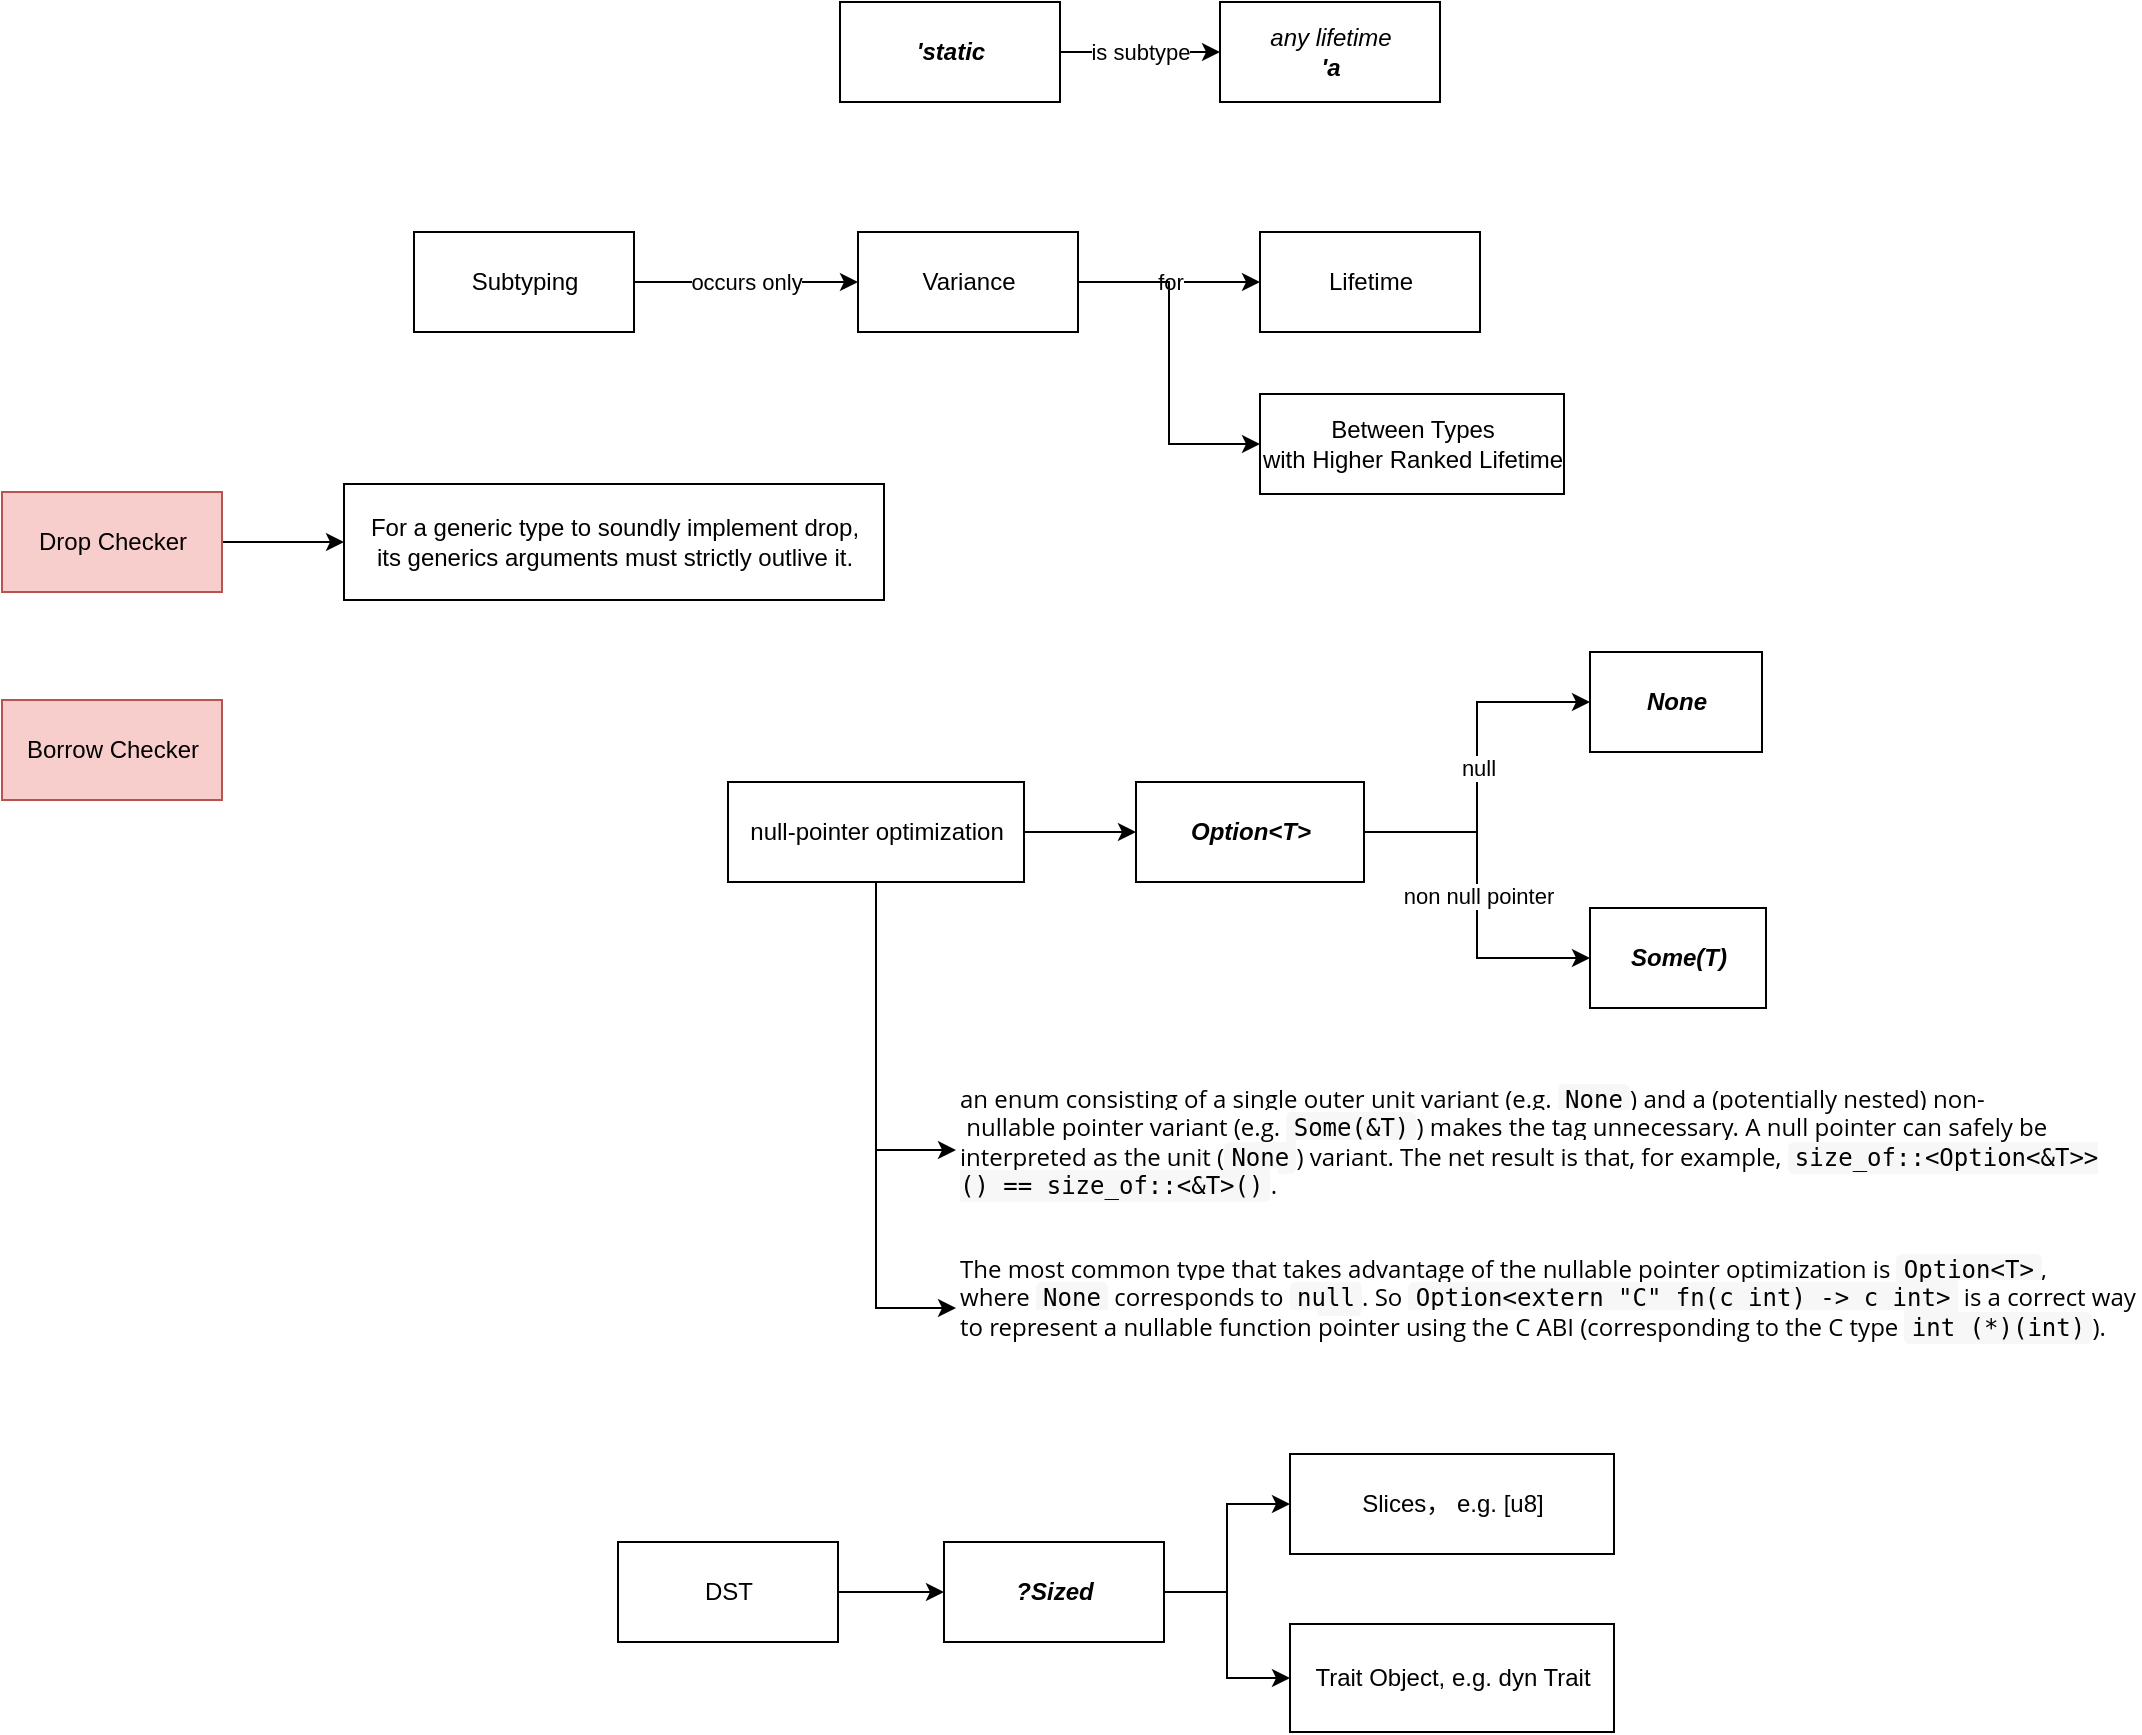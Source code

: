 <mxfile version="20.2.3" type="github" pages="2">
  <diagram id="R3eRClDqZ2LJtudLOTUs" name="General">
    <mxGraphModel dx="1950" dy="777" grid="0" gridSize="10" guides="1" tooltips="1" connect="1" arrows="1" fold="1" page="0" pageScale="1" pageWidth="827" pageHeight="1169" math="0" shadow="0">
      <root>
        <mxCell id="0" />
        <mxCell id="1" parent="0" />
        <mxCell id="SZvfS6yfRg45t_dEEsNP-2" value="" style="edgeStyle=orthogonalEdgeStyle;rounded=0;orthogonalLoop=1;jettySize=auto;html=1;" parent="1" source="MJgvrgMyZ8aBI9BDAx1X-4" target="SZvfS6yfRg45t_dEEsNP-1" edge="1">
          <mxGeometry relative="1" as="geometry" />
        </mxCell>
        <mxCell id="MJgvrgMyZ8aBI9BDAx1X-4" value="Drop Checker" style="html=1;fillColor=#f8cecc;strokeColor=#b85450;" parent="1" vertex="1">
          <mxGeometry x="-6" y="265" width="110" height="50" as="geometry" />
        </mxCell>
        <mxCell id="MJgvrgMyZ8aBI9BDAx1X-5" value="Borrow Checker" style="html=1;fillColor=#f8cecc;strokeColor=#b85450;" parent="1" vertex="1">
          <mxGeometry x="-6" y="369" width="110" height="50" as="geometry" />
        </mxCell>
        <mxCell id="MJgvrgMyZ8aBI9BDAx1X-10" value="for" style="edgeStyle=orthogonalEdgeStyle;rounded=0;orthogonalLoop=1;jettySize=auto;html=1;" parent="1" source="MJgvrgMyZ8aBI9BDAx1X-6" target="MJgvrgMyZ8aBI9BDAx1X-9" edge="1">
          <mxGeometry relative="1" as="geometry" />
        </mxCell>
        <mxCell id="MJgvrgMyZ8aBI9BDAx1X-12" value="" style="edgeStyle=orthogonalEdgeStyle;rounded=0;orthogonalLoop=1;jettySize=auto;html=1;entryX=0;entryY=0.5;entryDx=0;entryDy=0;" parent="1" source="MJgvrgMyZ8aBI9BDAx1X-6" target="MJgvrgMyZ8aBI9BDAx1X-11" edge="1">
          <mxGeometry relative="1" as="geometry" />
        </mxCell>
        <mxCell id="MJgvrgMyZ8aBI9BDAx1X-6" value="Variance" style="html=1;" parent="1" vertex="1">
          <mxGeometry x="422" y="135" width="110" height="50" as="geometry" />
        </mxCell>
        <mxCell id="MJgvrgMyZ8aBI9BDAx1X-8" value="occurs only" style="edgeStyle=orthogonalEdgeStyle;rounded=0;orthogonalLoop=1;jettySize=auto;html=1;entryX=0;entryY=0.5;entryDx=0;entryDy=0;" parent="1" source="MJgvrgMyZ8aBI9BDAx1X-7" target="MJgvrgMyZ8aBI9BDAx1X-6" edge="1">
          <mxGeometry relative="1" as="geometry" />
        </mxCell>
        <mxCell id="MJgvrgMyZ8aBI9BDAx1X-7" value="Subtyping" style="html=1;" parent="1" vertex="1">
          <mxGeometry x="200" y="135" width="110" height="50" as="geometry" />
        </mxCell>
        <mxCell id="MJgvrgMyZ8aBI9BDAx1X-9" value="Lifetime" style="html=1;" parent="1" vertex="1">
          <mxGeometry x="623" y="135" width="110" height="50" as="geometry" />
        </mxCell>
        <mxCell id="MJgvrgMyZ8aBI9BDAx1X-11" value="Between Types &lt;br&gt;with Higher Ranked Lifetime" style="html=1;" parent="1" vertex="1">
          <mxGeometry x="623" y="216" width="152" height="50" as="geometry" />
        </mxCell>
        <mxCell id="MJgvrgMyZ8aBI9BDAx1X-15" value="is subtype" style="edgeStyle=orthogonalEdgeStyle;rounded=0;orthogonalLoop=1;jettySize=auto;html=1;" parent="1" source="MJgvrgMyZ8aBI9BDAx1X-13" target="MJgvrgMyZ8aBI9BDAx1X-14" edge="1">
          <mxGeometry relative="1" as="geometry" />
        </mxCell>
        <mxCell id="MJgvrgMyZ8aBI9BDAx1X-13" value="&lt;i&gt;&lt;b&gt;&#39;static&lt;/b&gt;&lt;/i&gt;" style="html=1;" parent="1" vertex="1">
          <mxGeometry x="413" y="20" width="110" height="50" as="geometry" />
        </mxCell>
        <mxCell id="MJgvrgMyZ8aBI9BDAx1X-14" value="&lt;i&gt;any lifetime &lt;br&gt;&lt;b&gt;&#39;a&lt;/b&gt;&lt;/i&gt;" style="html=1;" parent="1" vertex="1">
          <mxGeometry x="603" y="20" width="110" height="50" as="geometry" />
        </mxCell>
        <mxCell id="MJgvrgMyZ8aBI9BDAx1X-18" value="" style="edgeStyle=orthogonalEdgeStyle;rounded=0;orthogonalLoop=1;jettySize=auto;html=1;" parent="1" source="MJgvrgMyZ8aBI9BDAx1X-16" target="MJgvrgMyZ8aBI9BDAx1X-17" edge="1">
          <mxGeometry relative="1" as="geometry" />
        </mxCell>
        <mxCell id="MJgvrgMyZ8aBI9BDAx1X-27" style="edgeStyle=orthogonalEdgeStyle;rounded=0;orthogonalLoop=1;jettySize=auto;html=1;entryX=0;entryY=0.5;entryDx=0;entryDy=0;fontSize=12;" parent="1" source="MJgvrgMyZ8aBI9BDAx1X-16" target="MJgvrgMyZ8aBI9BDAx1X-23" edge="1">
          <mxGeometry relative="1" as="geometry" />
        </mxCell>
        <mxCell id="MJgvrgMyZ8aBI9BDAx1X-28" style="edgeStyle=orthogonalEdgeStyle;rounded=0;orthogonalLoop=1;jettySize=auto;html=1;entryX=0;entryY=0.5;entryDx=0;entryDy=0;fontSize=12;" parent="1" source="MJgvrgMyZ8aBI9BDAx1X-16" target="MJgvrgMyZ8aBI9BDAx1X-24" edge="1">
          <mxGeometry relative="1" as="geometry" />
        </mxCell>
        <mxCell id="MJgvrgMyZ8aBI9BDAx1X-16" value="null-pointer optimization" style="html=1;" parent="1" vertex="1">
          <mxGeometry x="357" y="410" width="148" height="50" as="geometry" />
        </mxCell>
        <mxCell id="MJgvrgMyZ8aBI9BDAx1X-20" value="null" style="edgeStyle=orthogonalEdgeStyle;rounded=0;orthogonalLoop=1;jettySize=auto;html=1;entryX=0;entryY=0.5;entryDx=0;entryDy=0;" parent="1" source="MJgvrgMyZ8aBI9BDAx1X-17" target="MJgvrgMyZ8aBI9BDAx1X-19" edge="1">
          <mxGeometry relative="1" as="geometry" />
        </mxCell>
        <mxCell id="MJgvrgMyZ8aBI9BDAx1X-22" value="non null pointer" style="edgeStyle=orthogonalEdgeStyle;rounded=0;orthogonalLoop=1;jettySize=auto;html=1;entryX=0;entryY=0.5;entryDx=0;entryDy=0;" parent="1" source="MJgvrgMyZ8aBI9BDAx1X-17" target="MJgvrgMyZ8aBI9BDAx1X-21" edge="1">
          <mxGeometry relative="1" as="geometry" />
        </mxCell>
        <mxCell id="MJgvrgMyZ8aBI9BDAx1X-17" value="&lt;i&gt;&lt;b&gt;Option&amp;lt;T&amp;gt;&lt;/b&gt;&lt;/i&gt;" style="html=1;" parent="1" vertex="1">
          <mxGeometry x="561" y="410" width="114" height="50" as="geometry" />
        </mxCell>
        <mxCell id="MJgvrgMyZ8aBI9BDAx1X-19" value="&lt;i&gt;&lt;b&gt;None&lt;/b&gt;&lt;/i&gt;" style="html=1;" parent="1" vertex="1">
          <mxGeometry x="788" y="345" width="86" height="50" as="geometry" />
        </mxCell>
        <mxCell id="MJgvrgMyZ8aBI9BDAx1X-21" value="&lt;i&gt;&lt;b&gt;Some(T)&lt;/b&gt;&lt;/i&gt;" style="html=1;" parent="1" vertex="1">
          <mxGeometry x="788" y="473" width="88" height="50" as="geometry" />
        </mxCell>
        <mxCell id="MJgvrgMyZ8aBI9BDAx1X-23" value="&lt;font style=&quot;font-size: 12px;&quot;&gt;&lt;span style=&quot;color: rgb(0, 0, 0); font-family: &amp;quot;Open Sans&amp;quot;, sans-serif; font-style: normal; font-variant-ligatures: normal; font-variant-caps: normal; font-weight: 400; letter-spacing: normal; orphans: 2; text-align: start; text-indent: 0px; text-transform: none; widows: 2; word-spacing: 0px; -webkit-text-stroke-width: 0px; background-color: rgb(255, 255, 255); text-decoration-thickness: initial; text-decoration-style: initial; text-decoration-color: initial; float: none; display: inline !important;&quot;&gt;an enum consisting of a single outer unit variant (e.g.&amp;nbsp;&lt;/span&gt;&lt;code style=&quot;display: inline; overflow-x: initial; background: rgb(246, 247, 246); color: var(--inline-code-color); padding: 0.1em 0.3em; border-radius: 3px; font-style: normal; font-variant-ligatures: normal; font-variant-caps: normal; font-weight: 400; letter-spacing: normal; orphans: 2; text-align: start; text-indent: 0px; text-transform: none; widows: 2; word-spacing: 0px; -webkit-text-stroke-width: 0px; text-decoration-thickness: initial; text-decoration-style: initial; text-decoration-color: initial; font-family: &amp;quot;Source Code Pro&amp;quot;, Consolas, &amp;quot;Ubuntu Mono&amp;quot;, Menlo, &amp;quot;DejaVu Sans Mono&amp;quot;, monospace, monospace !important;&quot; class=&quot;hljs&quot;&gt;None&lt;/code&gt;&lt;span style=&quot;color: rgb(0, 0, 0); font-family: &amp;quot;Open Sans&amp;quot;, sans-serif; font-style: normal; font-variant-ligatures: normal; font-variant-caps: normal; font-weight: 400; letter-spacing: normal; orphans: 2; text-align: start; text-indent: 0px; text-transform: none; widows: 2; word-spacing: 0px; -webkit-text-stroke-width: 0px; background-color: rgb(255, 255, 255); text-decoration-thickness: initial; text-decoration-style: initial; text-decoration-color: initial; float: none; display: inline !important;&quot;&gt;) and a (potentially nested) non-&lt;span&gt;&amp;nbsp;&lt;/span&gt;&lt;/span&gt;&lt;mark style=&quot;border-radius: 2px; padding: 0px 3px 1px; margin: 0px -3px -1px; background-color: var(--search-mark-bg); transition: background-color 300ms linear 0s; cursor: pointer; font-family: &amp;quot;Open Sans&amp;quot;, sans-serif; font-style: normal; font-variant-ligatures: normal; font-variant-caps: normal; font-weight: 400; letter-spacing: normal; orphans: 2; text-align: start; text-indent: 0px; text-transform: none; widows: 2; word-spacing: 0px; -webkit-text-stroke-width: 0px; text-decoration-thickness: initial; text-decoration-style: initial; text-decoration-color: initial;&quot; data-markjs=&quot;true&quot;&gt;null&lt;/mark&gt;&lt;span style=&quot;color: rgb(0, 0, 0); font-family: &amp;quot;Open Sans&amp;quot;, sans-serif; font-style: normal; font-variant-ligatures: normal; font-variant-caps: normal; font-weight: 400; letter-spacing: normal; orphans: 2; text-align: start; text-indent: 0px; text-transform: none; widows: 2; word-spacing: 0px; -webkit-text-stroke-width: 0px; background-color: rgb(255, 255, 255); text-decoration-thickness: initial; text-decoration-style: initial; text-decoration-color: initial; float: none; display: inline !important;&quot;&gt;able&lt;span&gt;&amp;nbsp;&lt;/span&gt;&lt;/span&gt;&lt;mark style=&quot;border-radius: 2px; padding: 0px 3px 1px; margin: 0px -3px -1px; background-color: var(--search-mark-bg); transition: background-color 300ms linear 0s; cursor: pointer; font-family: &amp;quot;Open Sans&amp;quot;, sans-serif; font-style: normal; font-variant-ligatures: normal; font-variant-caps: normal; font-weight: 400; letter-spacing: normal; orphans: 2; text-align: start; text-indent: 0px; text-transform: none; widows: 2; word-spacing: 0px; -webkit-text-stroke-width: 0px; text-decoration-thickness: initial; text-decoration-style: initial; text-decoration-color: initial;&quot; data-markjs=&quot;true&quot;&gt;pointer&lt;/mark&gt;&lt;span style=&quot;color: rgb(0, 0, 0); font-family: &amp;quot;Open Sans&amp;quot;, sans-serif; font-style: normal; font-variant-ligatures: normal; font-variant-caps: normal; font-weight: 400; letter-spacing: normal; orphans: 2; text-align: start; text-indent: 0px; text-transform: none; widows: 2; word-spacing: 0px; -webkit-text-stroke-width: 0px; background-color: rgb(255, 255, 255); text-decoration-thickness: initial; text-decoration-style: initial; text-decoration-color: initial; float: none; display: inline !important;&quot;&gt;&lt;span&gt;&amp;nbsp;&lt;/span&gt;variant (e.g.&lt;span&gt;&amp;nbsp;&lt;/span&gt;&lt;/span&gt;&lt;code style=&quot;display: inline; overflow-x: initial; background: rgb(246, 247, 246); color: var(--inline-code-color); padding: 0.1em 0.3em; border-radius: 3px; font-style: normal; font-variant-ligatures: normal; font-variant-caps: normal; font-weight: 400; letter-spacing: normal; orphans: 2; text-align: start; text-indent: 0px; text-transform: none; widows: 2; word-spacing: 0px; -webkit-text-stroke-width: 0px; text-decoration-thickness: initial; text-decoration-style: initial; text-decoration-color: initial; font-family: &amp;quot;Source Code Pro&amp;quot;, Consolas, &amp;quot;Ubuntu Mono&amp;quot;, Menlo, &amp;quot;DejaVu Sans Mono&amp;quot;, monospace, monospace !important;&quot; class=&quot;hljs&quot;&gt;Some(&amp;amp;T)&lt;/code&gt;&lt;span style=&quot;color: rgb(0, 0, 0); font-family: &amp;quot;Open Sans&amp;quot;, sans-serif; font-style: normal; font-variant-ligatures: normal; font-variant-caps: normal; font-weight: 400; letter-spacing: normal; orphans: 2; text-align: start; text-indent: 0px; text-transform: none; widows: 2; word-spacing: 0px; -webkit-text-stroke-width: 0px; background-color: rgb(255, 255, 255); text-decoration-thickness: initial; text-decoration-style: initial; text-decoration-color: initial; float: none; display: inline !important;&quot;&gt;) makes the tag unnecessary. A&lt;span&gt;&amp;nbsp;&lt;/span&gt;&lt;/span&gt;&lt;mark style=&quot;border-radius: 2px; padding: 0px 3px 1px; margin: 0px -3px -1px; background-color: var(--search-mark-bg); transition: background-color 300ms linear 0s; cursor: pointer; font-family: &amp;quot;Open Sans&amp;quot;, sans-serif; font-style: normal; font-variant-ligatures: normal; font-variant-caps: normal; font-weight: 400; letter-spacing: normal; orphans: 2; text-align: start; text-indent: 0px; text-transform: none; widows: 2; word-spacing: 0px; -webkit-text-stroke-width: 0px; text-decoration-thickness: initial; text-decoration-style: initial; text-decoration-color: initial;&quot; data-markjs=&quot;true&quot;&gt;null&lt;/mark&gt;&lt;span style=&quot;color: rgb(0, 0, 0); font-family: &amp;quot;Open Sans&amp;quot;, sans-serif; font-style: normal; font-variant-ligatures: normal; font-variant-caps: normal; font-weight: 400; letter-spacing: normal; orphans: 2; text-align: start; text-indent: 0px; text-transform: none; widows: 2; word-spacing: 0px; -webkit-text-stroke-width: 0px; background-color: rgb(255, 255, 255); text-decoration-thickness: initial; text-decoration-style: initial; text-decoration-color: initial; float: none; display: inline !important;&quot;&gt;&lt;span&gt;&amp;nbsp;&lt;/span&gt;&lt;/span&gt;&lt;mark style=&quot;border-radius: 2px; padding: 0px 3px 1px; margin: 0px -3px -1px; background-color: var(--search-mark-bg); transition: background-color 300ms linear 0s; cursor: pointer; font-family: &amp;quot;Open Sans&amp;quot;, sans-serif; font-style: normal; font-variant-ligatures: normal; font-variant-caps: normal; font-weight: 400; letter-spacing: normal; orphans: 2; text-align: start; text-indent: 0px; text-transform: none; widows: 2; word-spacing: 0px; -webkit-text-stroke-width: 0px; text-decoration-thickness: initial; text-decoration-style: initial; text-decoration-color: initial;&quot; data-markjs=&quot;true&quot;&gt;pointer&lt;/mark&gt;&lt;span style=&quot;color: rgb(0, 0, 0); font-family: &amp;quot;Open Sans&amp;quot;, sans-serif; font-style: normal; font-variant-ligatures: normal; font-variant-caps: normal; font-weight: 400; letter-spacing: normal; orphans: 2; text-align: start; text-indent: 0px; text-transform: none; widows: 2; word-spacing: 0px; -webkit-text-stroke-width: 0px; background-color: rgb(255, 255, 255); text-decoration-thickness: initial; text-decoration-style: initial; text-decoration-color: initial; float: none; display: inline !important;&quot;&gt;&lt;span&gt;&amp;nbsp;&lt;/span&gt;can safely be interpreted as the unit (&lt;/span&gt;&lt;code style=&quot;display: inline; overflow-x: initial; background: rgb(246, 247, 246); color: var(--inline-code-color); padding: 0.1em 0.3em; border-radius: 3px; font-style: normal; font-variant-ligatures: normal; font-variant-caps: normal; font-weight: 400; letter-spacing: normal; orphans: 2; text-align: start; text-indent: 0px; text-transform: none; widows: 2; word-spacing: 0px; -webkit-text-stroke-width: 0px; text-decoration-thickness: initial; text-decoration-style: initial; text-decoration-color: initial; font-family: &amp;quot;Source Code Pro&amp;quot;, Consolas, &amp;quot;Ubuntu Mono&amp;quot;, Menlo, &amp;quot;DejaVu Sans Mono&amp;quot;, monospace, monospace !important;&quot; class=&quot;hljs&quot;&gt;None&lt;/code&gt;&lt;span style=&quot;color: rgb(0, 0, 0); font-family: &amp;quot;Open Sans&amp;quot;, sans-serif; font-style: normal; font-variant-ligatures: normal; font-variant-caps: normal; font-weight: 400; letter-spacing: normal; orphans: 2; text-align: start; text-indent: 0px; text-transform: none; widows: 2; word-spacing: 0px; -webkit-text-stroke-width: 0px; background-color: rgb(255, 255, 255); text-decoration-thickness: initial; text-decoration-style: initial; text-decoration-color: initial; float: none; display: inline !important;&quot;&gt;) variant. The net result is that, for example,&lt;span&gt;&amp;nbsp;&lt;/span&gt;&lt;/span&gt;&lt;code style=&quot;display: inline; overflow-x: initial; background: rgb(246, 247, 246); color: var(--inline-code-color); padding: 0.1em 0.3em; border-radius: 3px; font-style: normal; font-variant-ligatures: normal; font-variant-caps: normal; font-weight: 400; letter-spacing: normal; orphans: 2; text-align: start; text-indent: 0px; text-transform: none; widows: 2; word-spacing: 0px; -webkit-text-stroke-width: 0px; text-decoration-thickness: initial; text-decoration-style: initial; text-decoration-color: initial; font-family: &amp;quot;Source Code Pro&amp;quot;, Consolas, &amp;quot;Ubuntu Mono&amp;quot;, Menlo, &amp;quot;DejaVu Sans Mono&amp;quot;, monospace, monospace !important;&quot; class=&quot;hljs&quot;&gt;size_of::&amp;lt;Option&amp;lt;&amp;amp;T&amp;gt;&amp;gt;() == size_of::&amp;lt;&amp;amp;T&amp;gt;()&lt;/code&gt;&lt;span style=&quot;color: rgb(0, 0, 0); font-family: &amp;quot;Open Sans&amp;quot;, sans-serif; font-style: normal; font-variant-ligatures: normal; font-variant-caps: normal; font-weight: 400; letter-spacing: normal; orphans: 2; text-align: start; text-indent: 0px; text-transform: none; widows: 2; word-spacing: 0px; -webkit-text-stroke-width: 0px; background-color: rgb(255, 255, 255); text-decoration-thickness: initial; text-decoration-style: initial; text-decoration-color: initial; float: none; display: inline !important;&quot;&gt;.&lt;/span&gt;&lt;/font&gt;" style="text;whiteSpace=wrap;html=1;" parent="1" vertex="1">
          <mxGeometry x="471" y="555" width="577" height="78" as="geometry" />
        </mxCell>
        <mxCell id="MJgvrgMyZ8aBI9BDAx1X-24" value="&lt;font style=&quot;font-size: 12px;&quot;&gt;&lt;span style=&quot;color: rgb(0, 0, 0); font-family: &amp;quot;Open Sans&amp;quot;, sans-serif; font-style: normal; font-variant-ligatures: normal; font-variant-caps: normal; font-weight: 400; letter-spacing: normal; orphans: 2; text-align: start; text-indent: 0px; text-transform: none; widows: 2; word-spacing: 0px; -webkit-text-stroke-width: 0px; background-color: rgb(255, 255, 255); text-decoration-thickness: initial; text-decoration-style: initial; text-decoration-color: initial; float: none; display: inline !important;&quot;&gt;The most common type that takes advantage of the&amp;nbsp;&lt;/span&gt;&lt;mark style=&quot;border-radius: 2px; padding: 0px 3px 1px; margin: 0px -3px -1px; background-color: var(--search-mark-bg); transition: background-color 300ms linear 0s; cursor: pointer; font-family: &amp;quot;Open Sans&amp;quot;, sans-serif; font-style: normal; font-variant-ligatures: normal; font-variant-caps: normal; font-weight: 400; letter-spacing: normal; orphans: 2; text-align: start; text-indent: 0px; text-transform: none; widows: 2; word-spacing: 0px; -webkit-text-stroke-width: 0px; text-decoration-thickness: initial; text-decoration-style: initial; text-decoration-color: initial;&quot; data-markjs=&quot;true&quot;&gt;null&lt;/mark&gt;&lt;span style=&quot;color: rgb(0, 0, 0); font-family: &amp;quot;Open Sans&amp;quot;, sans-serif; font-style: normal; font-variant-ligatures: normal; font-variant-caps: normal; font-weight: 400; letter-spacing: normal; orphans: 2; text-align: start; text-indent: 0px; text-transform: none; widows: 2; word-spacing: 0px; -webkit-text-stroke-width: 0px; background-color: rgb(255, 255, 255); text-decoration-thickness: initial; text-decoration-style: initial; text-decoration-color: initial; float: none; display: inline !important;&quot;&gt;able&lt;span&gt;&amp;nbsp;&lt;/span&gt;&lt;/span&gt;&lt;mark style=&quot;border-radius: 2px; padding: 0px 3px 1px; margin: 0px -3px -1px; background-color: var(--search-mark-bg); transition: background-color 300ms linear 0s; cursor: pointer; font-family: &amp;quot;Open Sans&amp;quot;, sans-serif; font-style: normal; font-variant-ligatures: normal; font-variant-caps: normal; font-weight: 400; letter-spacing: normal; orphans: 2; text-align: start; text-indent: 0px; text-transform: none; widows: 2; word-spacing: 0px; -webkit-text-stroke-width: 0px; text-decoration-thickness: initial; text-decoration-style: initial; text-decoration-color: initial;&quot; data-markjs=&quot;true&quot;&gt;pointer&lt;/mark&gt;&lt;span style=&quot;color: rgb(0, 0, 0); font-family: &amp;quot;Open Sans&amp;quot;, sans-serif; font-style: normal; font-variant-ligatures: normal; font-variant-caps: normal; font-weight: 400; letter-spacing: normal; orphans: 2; text-align: start; text-indent: 0px; text-transform: none; widows: 2; word-spacing: 0px; -webkit-text-stroke-width: 0px; background-color: rgb(255, 255, 255); text-decoration-thickness: initial; text-decoration-style: initial; text-decoration-color: initial; float: none; display: inline !important;&quot;&gt;&lt;span&gt;&amp;nbsp;&lt;/span&gt;&lt;/span&gt;&lt;mark style=&quot;border-radius: 2px; padding: 0px 3px 1px; margin: 0px -3px -1px; background-color: var(--search-mark-bg); transition: background-color 300ms linear 0s; cursor: pointer; font-family: &amp;quot;Open Sans&amp;quot;, sans-serif; font-style: normal; font-variant-ligatures: normal; font-variant-caps: normal; font-weight: 400; letter-spacing: normal; orphans: 2; text-align: start; text-indent: 0px; text-transform: none; widows: 2; word-spacing: 0px; -webkit-text-stroke-width: 0px; text-decoration-thickness: initial; text-decoration-style: initial; text-decoration-color: initial;&quot; data-markjs=&quot;true&quot;&gt;optimization&lt;/mark&gt;&lt;span style=&quot;color: rgb(0, 0, 0); font-family: &amp;quot;Open Sans&amp;quot;, sans-serif; font-style: normal; font-variant-ligatures: normal; font-variant-caps: normal; font-weight: 400; letter-spacing: normal; orphans: 2; text-align: start; text-indent: 0px; text-transform: none; widows: 2; word-spacing: 0px; -webkit-text-stroke-width: 0px; background-color: rgb(255, 255, 255); text-decoration-thickness: initial; text-decoration-style: initial; text-decoration-color: initial; float: none; display: inline !important;&quot;&gt;&lt;span&gt;&amp;nbsp;&lt;/span&gt;is&lt;span&gt;&amp;nbsp;&lt;/span&gt;&lt;/span&gt;&lt;code style=&quot;display: inline; overflow-x: initial; background: rgb(246, 247, 246); color: var(--inline-code-color); padding: 0.1em 0.3em; border-radius: 3px; font-style: normal; font-variant-ligatures: normal; font-variant-caps: normal; font-weight: 400; letter-spacing: normal; orphans: 2; text-align: start; text-indent: 0px; text-transform: none; widows: 2; word-spacing: 0px; -webkit-text-stroke-width: 0px; text-decoration-thickness: initial; text-decoration-style: initial; text-decoration-color: initial; font-family: &amp;quot;Source Code Pro&amp;quot;, Consolas, &amp;quot;Ubuntu Mono&amp;quot;, Menlo, &amp;quot;DejaVu Sans Mono&amp;quot;, monospace, monospace !important;&quot; class=&quot;hljs&quot;&gt;Option&amp;lt;T&amp;gt;&lt;/code&gt;&lt;span style=&quot;color: rgb(0, 0, 0); font-family: &amp;quot;Open Sans&amp;quot;, sans-serif; font-style: normal; font-variant-ligatures: normal; font-variant-caps: normal; font-weight: 400; letter-spacing: normal; orphans: 2; text-align: start; text-indent: 0px; text-transform: none; widows: 2; word-spacing: 0px; -webkit-text-stroke-width: 0px; background-color: rgb(255, 255, 255); text-decoration-thickness: initial; text-decoration-style: initial; text-decoration-color: initial; float: none; display: inline !important;&quot;&gt;, where&lt;span&gt;&amp;nbsp;&lt;/span&gt;&lt;/span&gt;&lt;code style=&quot;display: inline; overflow-x: initial; background: rgb(246, 247, 246); color: var(--inline-code-color); padding: 0.1em 0.3em; border-radius: 3px; font-style: normal; font-variant-ligatures: normal; font-variant-caps: normal; font-weight: 400; letter-spacing: normal; orphans: 2; text-align: start; text-indent: 0px; text-transform: none; widows: 2; word-spacing: 0px; -webkit-text-stroke-width: 0px; text-decoration-thickness: initial; text-decoration-style: initial; text-decoration-color: initial; font-family: &amp;quot;Source Code Pro&amp;quot;, Consolas, &amp;quot;Ubuntu Mono&amp;quot;, Menlo, &amp;quot;DejaVu Sans Mono&amp;quot;, monospace, monospace !important;&quot; class=&quot;hljs&quot;&gt;None&lt;/code&gt;&lt;span style=&quot;color: rgb(0, 0, 0); font-family: &amp;quot;Open Sans&amp;quot;, sans-serif; font-style: normal; font-variant-ligatures: normal; font-variant-caps: normal; font-weight: 400; letter-spacing: normal; orphans: 2; text-align: start; text-indent: 0px; text-transform: none; widows: 2; word-spacing: 0px; -webkit-text-stroke-width: 0px; background-color: rgb(255, 255, 255); text-decoration-thickness: initial; text-decoration-style: initial; text-decoration-color: initial; float: none; display: inline !important;&quot;&gt;&lt;span&gt;&amp;nbsp;&lt;/span&gt;corresponds to&lt;span&gt;&amp;nbsp;&lt;/span&gt;&lt;/span&gt;&lt;code style=&quot;display: inline; overflow-x: initial; background: rgb(246, 247, 246); color: var(--inline-code-color); padding: 0.1em 0.3em; border-radius: 3px; font-style: normal; font-variant-ligatures: normal; font-variant-caps: normal; font-weight: 400; letter-spacing: normal; orphans: 2; text-align: start; text-indent: 0px; text-transform: none; widows: 2; word-spacing: 0px; -webkit-text-stroke-width: 0px; text-decoration-thickness: initial; text-decoration-style: initial; text-decoration-color: initial; font-family: &amp;quot;Source Code Pro&amp;quot;, Consolas, &amp;quot;Ubuntu Mono&amp;quot;, Menlo, &amp;quot;DejaVu Sans Mono&amp;quot;, monospace, monospace !important;&quot; class=&quot;hljs&quot;&gt;&lt;mark style=&quot;border-radius: 2px; padding: 0px 3px 1px; margin: 0px -3px -1px; background-color: var(--search-mark-bg); transition: background-color 300ms linear 0s; cursor: pointer;&quot; data-markjs=&quot;true&quot;&gt;null&lt;/mark&gt;&lt;/code&gt;&lt;span style=&quot;color: rgb(0, 0, 0); font-family: &amp;quot;Open Sans&amp;quot;, sans-serif; font-style: normal; font-variant-ligatures: normal; font-variant-caps: normal; font-weight: 400; letter-spacing: normal; orphans: 2; text-align: start; text-indent: 0px; text-transform: none; widows: 2; word-spacing: 0px; -webkit-text-stroke-width: 0px; background-color: rgb(255, 255, 255); text-decoration-thickness: initial; text-decoration-style: initial; text-decoration-color: initial; float: none; display: inline !important;&quot;&gt;. So&lt;span&gt;&amp;nbsp;&lt;/span&gt;&lt;/span&gt;&lt;code style=&quot;display: inline; overflow-x: initial; background: rgb(246, 247, 246); color: var(--inline-code-color); padding: 0.1em 0.3em; border-radius: 3px; font-style: normal; font-variant-ligatures: normal; font-variant-caps: normal; font-weight: 400; letter-spacing: normal; orphans: 2; text-align: start; text-indent: 0px; text-transform: none; widows: 2; word-spacing: 0px; -webkit-text-stroke-width: 0px; text-decoration-thickness: initial; text-decoration-style: initial; text-decoration-color: initial; font-family: &amp;quot;Source Code Pro&amp;quot;, Consolas, &amp;quot;Ubuntu Mono&amp;quot;, Menlo, &amp;quot;DejaVu Sans Mono&amp;quot;, monospace, monospace !important;&quot; class=&quot;hljs&quot;&gt;Option&amp;lt;extern &quot;C&quot; fn(c_int) -&amp;gt; c_int&amp;gt;&lt;/code&gt;&lt;span style=&quot;color: rgb(0, 0, 0); font-family: &amp;quot;Open Sans&amp;quot;, sans-serif; font-style: normal; font-variant-ligatures: normal; font-variant-caps: normal; font-weight: 400; letter-spacing: normal; orphans: 2; text-align: start; text-indent: 0px; text-transform: none; widows: 2; word-spacing: 0px; -webkit-text-stroke-width: 0px; background-color: rgb(255, 255, 255); text-decoration-thickness: initial; text-decoration-style: initial; text-decoration-color: initial; float: none; display: inline !important;&quot;&gt;&lt;span&gt;&amp;nbsp;&lt;/span&gt;is a correct way to represent a&lt;span&gt;&amp;nbsp;&lt;/span&gt;&lt;/span&gt;&lt;mark style=&quot;border-radius: 2px; padding: 0px 3px 1px; margin: 0px -3px -1px; background-color: var(--search-mark-bg); transition: background-color 300ms linear 0s; cursor: pointer; font-family: &amp;quot;Open Sans&amp;quot;, sans-serif; font-style: normal; font-variant-ligatures: normal; font-variant-caps: normal; font-weight: 400; letter-spacing: normal; orphans: 2; text-align: start; text-indent: 0px; text-transform: none; widows: 2; word-spacing: 0px; -webkit-text-stroke-width: 0px; text-decoration-thickness: initial; text-decoration-style: initial; text-decoration-color: initial;&quot; data-markjs=&quot;true&quot;&gt;null&lt;/mark&gt;&lt;span style=&quot;color: rgb(0, 0, 0); font-family: &amp;quot;Open Sans&amp;quot;, sans-serif; font-style: normal; font-variant-ligatures: normal; font-variant-caps: normal; font-weight: 400; letter-spacing: normal; orphans: 2; text-align: start; text-indent: 0px; text-transform: none; widows: 2; word-spacing: 0px; -webkit-text-stroke-width: 0px; background-color: rgb(255, 255, 255); text-decoration-thickness: initial; text-decoration-style: initial; text-decoration-color: initial; float: none; display: inline !important;&quot;&gt;able function&lt;span&gt;&amp;nbsp;&lt;/span&gt;&lt;/span&gt;&lt;mark style=&quot;border-radius: 2px; padding: 0px 3px 1px; margin: 0px -3px -1px; background-color: var(--search-mark-bg); transition: background-color 300ms linear 0s; cursor: pointer; font-family: &amp;quot;Open Sans&amp;quot;, sans-serif; font-style: normal; font-variant-ligatures: normal; font-variant-caps: normal; font-weight: 400; letter-spacing: normal; orphans: 2; text-align: start; text-indent: 0px; text-transform: none; widows: 2; word-spacing: 0px; -webkit-text-stroke-width: 0px; text-decoration-thickness: initial; text-decoration-style: initial; text-decoration-color: initial;&quot; data-markjs=&quot;true&quot;&gt;pointer&lt;/mark&gt;&lt;span style=&quot;color: rgb(0, 0, 0); font-family: &amp;quot;Open Sans&amp;quot;, sans-serif; font-style: normal; font-variant-ligatures: normal; font-variant-caps: normal; font-weight: 400; letter-spacing: normal; orphans: 2; text-align: start; text-indent: 0px; text-transform: none; widows: 2; word-spacing: 0px; -webkit-text-stroke-width: 0px; background-color: rgb(255, 255, 255); text-decoration-thickness: initial; text-decoration-style: initial; text-decoration-color: initial; float: none; display: inline !important;&quot;&gt;&lt;span&gt;&amp;nbsp;&lt;/span&gt;using the C ABI (corresponding to the C type&lt;span&gt;&amp;nbsp;&lt;/span&gt;&lt;/span&gt;&lt;code style=&quot;display: inline; overflow-x: initial; background: rgb(246, 247, 246); color: var(--inline-code-color); padding: 0.1em 0.3em; border-radius: 3px; font-style: normal; font-variant-ligatures: normal; font-variant-caps: normal; font-weight: 400; letter-spacing: normal; orphans: 2; text-align: start; text-indent: 0px; text-transform: none; widows: 2; word-spacing: 0px; -webkit-text-stroke-width: 0px; text-decoration-thickness: initial; text-decoration-style: initial; text-decoration-color: initial; font-family: &amp;quot;Source Code Pro&amp;quot;, Consolas, &amp;quot;Ubuntu Mono&amp;quot;, Menlo, &amp;quot;DejaVu Sans Mono&amp;quot;, monospace, monospace !important;&quot; class=&quot;hljs&quot;&gt;int (*)(int)&lt;/code&gt;&lt;span style=&quot;color: rgb(0, 0, 0); font-family: &amp;quot;Open Sans&amp;quot;, sans-serif; font-style: normal; font-variant-ligatures: normal; font-variant-caps: normal; font-weight: 400; letter-spacing: normal; orphans: 2; text-align: start; text-indent: 0px; text-transform: none; widows: 2; word-spacing: 0px; -webkit-text-stroke-width: 0px; background-color: rgb(255, 255, 255); text-decoration-thickness: initial; text-decoration-style: initial; text-decoration-color: initial; float: none; display: inline !important;&quot;&gt;).&lt;/span&gt;&lt;/font&gt;" style="text;whiteSpace=wrap;html=1;" parent="1" vertex="1">
          <mxGeometry x="471" y="640" width="592" height="66" as="geometry" />
        </mxCell>
        <mxCell id="MJgvrgMyZ8aBI9BDAx1X-32" value="" style="edgeStyle=orthogonalEdgeStyle;rounded=0;orthogonalLoop=1;jettySize=auto;html=1;fontSize=12;" parent="1" source="MJgvrgMyZ8aBI9BDAx1X-30" target="MJgvrgMyZ8aBI9BDAx1X-31" edge="1">
          <mxGeometry relative="1" as="geometry" />
        </mxCell>
        <mxCell id="MJgvrgMyZ8aBI9BDAx1X-30" value="DST" style="html=1;fontSize=12;" parent="1" vertex="1">
          <mxGeometry x="302" y="790" width="110" height="50" as="geometry" />
        </mxCell>
        <mxCell id="MJgvrgMyZ8aBI9BDAx1X-34" value="" style="edgeStyle=orthogonalEdgeStyle;rounded=0;orthogonalLoop=1;jettySize=auto;html=1;fontSize=12;" parent="1" source="MJgvrgMyZ8aBI9BDAx1X-31" target="MJgvrgMyZ8aBI9BDAx1X-33" edge="1">
          <mxGeometry relative="1" as="geometry" />
        </mxCell>
        <mxCell id="MJgvrgMyZ8aBI9BDAx1X-36" value="" style="edgeStyle=orthogonalEdgeStyle;rounded=0;orthogonalLoop=1;jettySize=auto;html=1;fontSize=12;" parent="1" source="MJgvrgMyZ8aBI9BDAx1X-31" target="MJgvrgMyZ8aBI9BDAx1X-35" edge="1">
          <mxGeometry relative="1" as="geometry" />
        </mxCell>
        <mxCell id="MJgvrgMyZ8aBI9BDAx1X-31" value="&lt;i&gt;&lt;b&gt;?Sized&lt;/b&gt;&lt;/i&gt;" style="html=1;fontSize=12;" parent="1" vertex="1">
          <mxGeometry x="465" y="790" width="110" height="50" as="geometry" />
        </mxCell>
        <mxCell id="MJgvrgMyZ8aBI9BDAx1X-33" value="Slices， e.g. [u8]" style="html=1;fontSize=12;" parent="1" vertex="1">
          <mxGeometry x="638" y="746" width="162" height="50" as="geometry" />
        </mxCell>
        <mxCell id="MJgvrgMyZ8aBI9BDAx1X-35" value="Trait Object, e.g. dyn Trait" style="html=1;fontSize=12;" parent="1" vertex="1">
          <mxGeometry x="638" y="831" width="162" height="54" as="geometry" />
        </mxCell>
        <mxCell id="SZvfS6yfRg45t_dEEsNP-1" value="For a generic type to soundly implement drop, &lt;br&gt;its generics arguments must strictly outlive it." style="html=1;align=center;" parent="1" vertex="1">
          <mxGeometry x="165" y="261" width="270" height="58" as="geometry" />
        </mxCell>
      </root>
    </mxGraphModel>
  </diagram>
  <diagram id="yLAKmdY1NrbLt4UcXReb" name="Send &amp; Sync">
    <mxGraphModel dx="1550" dy="777" grid="0" gridSize="10" guides="1" tooltips="1" connect="1" arrows="1" fold="1" page="0" pageScale="1" pageWidth="827" pageHeight="1169" math="0" shadow="0">
      <root>
        <mxCell id="0" />
        <mxCell id="1" parent="0" />
        <mxCell id="cU7xQ6wBw7CsditcWqYj-3" value="definition" style="edgeStyle=orthogonalEdgeStyle;rounded=0;orthogonalLoop=1;jettySize=auto;html=1;" parent="1" source="cU7xQ6wBw7CsditcWqYj-1" target="cU7xQ6wBw7CsditcWqYj-2" edge="1">
          <mxGeometry relative="1" as="geometry" />
        </mxCell>
        <mxCell id="cU7xQ6wBw7CsditcWqYj-1" value="Send" style="rounded=0;whiteSpace=wrap;html=1;fillColor=#d5e8d4;strokeColor=#82b366;fontStyle=1" parent="1" vertex="1">
          <mxGeometry x="56" y="152" width="78" height="36" as="geometry" />
        </mxCell>
        <mxCell id="cU7xQ6wBw7CsditcWqYj-2" value="&lt;span style=&quot;text-align: start;&quot;&gt;&lt;font style=&quot;font-size: 12px;&quot;&gt;Types that ownership can be transferred across thread boundaries&lt;/font&gt;&lt;/span&gt;" style="rounded=0;whiteSpace=wrap;html=1;" parent="1" vertex="1">
          <mxGeometry x="18" y="237" width="154" height="60" as="geometry" />
        </mxCell>
        <mxCell id="cU7xQ6wBw7CsditcWqYj-16" value="definition" style="edgeStyle=orthogonalEdgeStyle;rounded=0;orthogonalLoop=1;jettySize=auto;html=1;fontSize=12;fontColor=#000000;" parent="1" source="cU7xQ6wBw7CsditcWqYj-4" target="cU7xQ6wBw7CsditcWqYj-5" edge="1">
          <mxGeometry relative="1" as="geometry" />
        </mxCell>
        <mxCell id="cU7xQ6wBw7CsditcWqYj-4" value="Sync" style="rounded=0;whiteSpace=wrap;html=1;fillColor=#d5e8d4;strokeColor=#82b366;fontStyle=1" parent="1" vertex="1">
          <mxGeometry x="344" y="135" width="80" height="36" as="geometry" />
        </mxCell>
        <mxCell id="cU7xQ6wBw7CsditcWqYj-15" value="formal definition" style="edgeStyle=orthogonalEdgeStyle;rounded=0;orthogonalLoop=1;jettySize=auto;html=1;fontSize=12;fontColor=#000000;" parent="1" source="cU7xQ6wBw7CsditcWqYj-5" target="cU7xQ6wBw7CsditcWqYj-7" edge="1">
          <mxGeometry relative="1" as="geometry" />
        </mxCell>
        <mxCell id="cU7xQ6wBw7CsditcWqYj-5" value="&lt;span style=&quot;text-align: start;&quot;&gt;&lt;font style=&quot;font-size: 12px;&quot;&gt;Types for which it is safe to share references between threads&lt;/font&gt;&lt;/span&gt;" style="rounded=0;whiteSpace=wrap;html=1;" parent="1" vertex="1">
          <mxGeometry x="324" y="211" width="120" height="60" as="geometry" />
        </mxCell>
        <mxCell id="cU7xQ6wBw7CsditcWqYj-10" value="explanation" style="edgeStyle=orthogonalEdgeStyle;rounded=0;orthogonalLoop=1;jettySize=auto;html=1;fontSize=12;" parent="1" source="cU7xQ6wBw7CsditcWqYj-7" target="cU7xQ6wBw7CsditcWqYj-9" edge="1">
          <mxGeometry relative="1" as="geometry" />
        </mxCell>
        <mxCell id="cU7xQ6wBw7CsditcWqYj-7" value="&lt;font style=&quot;font-size: 12px;&quot;&gt;&lt;span style=&quot;text-align: start;&quot;&gt;a type&amp;nbsp;&lt;/span&gt;&lt;code style=&quot;box-sizing: border-box; border-radius: 3px; padding: 0px 0.125em; background-color: rgb(245, 245, 245); text-align: start;&quot;&gt;T&lt;/code&gt;&lt;span style=&quot;text-align: start;&quot;&gt;&amp;nbsp;is&amp;nbsp;&lt;/span&gt;&lt;a style=&quot;box-sizing: border-box; background-image: initial; background-position: initial; background-size: initial; background-repeat: initial; background-attachment: initial; background-origin: initial; background-clip: initial; text-decoration-line: none; color: rgb(56, 115, 173); text-align: start;&quot; title=&quot;Sync&quot; href=&quot;https://doc.rust-lang.org/std/marker/trait.Sync.html&quot;&gt;&lt;code style=&quot;box-sizing: border-box; border-radius: 3px; padding: 0px 0.125em; background-color: rgb(245, 245, 245);&quot;&gt;Sync&lt;/code&gt;&lt;/a&gt;&lt;span style=&quot;text-align: start;&quot;&gt;&amp;nbsp;if and only if&amp;nbsp;&lt;/span&gt;&lt;code style=&quot;box-sizing: border-box; border-radius: 3px; padding: 0px 0.125em; background-color: rgb(245, 245, 245); text-align: start;&quot;&gt;&amp;amp;T&lt;/code&gt;&lt;span style=&quot;text-align: start;&quot;&gt;&amp;nbsp;is&amp;nbsp;&lt;/span&gt;&lt;a style=&quot;box-sizing: border-box; background-image: initial; background-position: initial; background-size: initial; background-repeat: initial; background-attachment: initial; background-origin: initial; background-clip: initial; text-decoration-line: none; color: rgb(56, 115, 173); text-align: start;&quot; title=&quot;Send&quot; href=&quot;https://doc.rust-lang.org/std/marker/trait.Send.html&quot;&gt;&lt;code style=&quot;box-sizing: border-box; border-radius: 3px; padding: 0px 0.125em; background-color: rgb(245, 245, 245);&quot;&gt;Send&lt;/code&gt;&lt;/a&gt;&lt;/font&gt;" style="rounded=0;whiteSpace=wrap;html=1;" parent="1" vertex="1">
          <mxGeometry x="248" y="311" width="272" height="60" as="geometry" />
        </mxCell>
        <mxCell id="cU7xQ6wBw7CsditcWqYj-12" value="&lt;font color=&quot;#000000&quot;&gt;breakdown&lt;/font&gt;" style="edgeStyle=orthogonalEdgeStyle;rounded=0;orthogonalLoop=1;jettySize=auto;html=1;fontSize=12;fontColor=#FF0000;" parent="1" source="cU7xQ6wBw7CsditcWqYj-9" target="cU7xQ6wBw7CsditcWqYj-11" edge="1">
          <mxGeometry x="-0.781" relative="1" as="geometry">
            <mxPoint as="offset" />
          </mxGeometry>
        </mxCell>
        <mxCell id="cU7xQ6wBw7CsditcWqYj-14" value="" style="edgeStyle=orthogonalEdgeStyle;rounded=0;orthogonalLoop=1;jettySize=auto;html=1;fontSize=12;fontColor=#000000;" parent="1" source="cU7xQ6wBw7CsditcWqYj-9" target="cU7xQ6wBw7CsditcWqYj-13" edge="1">
          <mxGeometry relative="1" as="geometry" />
        </mxCell>
        <mxCell id="cU7xQ6wBw7CsditcWqYj-9" value="&lt;div style=&quot;text-align: start;&quot;&gt;If &amp;amp;T is Send, that means there is no possibility of undefined behavior and data races when &amp;amp;T is used between threads.&amp;nbsp;&lt;/div&gt;" style="rounded=0;whiteSpace=wrap;html=1;" parent="1" vertex="1">
          <mxGeometry x="248" y="408" width="272" height="63" as="geometry" />
        </mxCell>
        <mxCell id="cU7xQ6wBw7CsditcWqYj-11" value="&lt;div style=&quot;text-align: start;&quot;&gt;Type T has &lt;b style=&quot;&quot;&gt;NO&amp;nbsp;&lt;/b&gt;public methods that take &lt;i style=&quot;&quot;&gt;&amp;amp;self &lt;/i&gt;and mutate the value&amp;nbsp;&amp;nbsp;&lt;br&gt;&lt;/div&gt;" style="rounded=0;whiteSpace=wrap;html=1;fillColor=#dae8fc;strokeColor=#6c8ebf;" parent="1" vertex="1">
          <mxGeometry x="145" y="526" width="244" height="69" as="geometry" />
        </mxCell>
        <mxCell id="cU7xQ6wBw7CsditcWqYj-13" value="&lt;div style=&quot;&quot;&gt;If type T has method that can mutate value via &lt;i style=&quot;&quot;&gt;&amp;amp;self, it must&lt;/i&gt; guarantee that only one thread can mutate the value at a time by locking&lt;/div&gt;" style="rounded=0;whiteSpace=wrap;html=1;fillColor=#dae8fc;strokeColor=#6c8ebf;align=left;" parent="1" vertex="1">
          <mxGeometry x="390" y="526" width="247" height="69" as="geometry" />
        </mxCell>
        <mxCell id="cU7xQ6wBw7CsditcWqYj-19" value="definition" style="edgeStyle=orthogonalEdgeStyle;rounded=0;orthogonalLoop=1;jettySize=auto;html=1;fontSize=12;fontColor=#000000;" parent="1" source="cU7xQ6wBw7CsditcWqYj-17" target="cU7xQ6wBw7CsditcWqYj-18" edge="1">
          <mxGeometry relative="1" as="geometry" />
        </mxCell>
        <mxCell id="cU7xQ6wBw7CsditcWqYj-17" value="Sync + !Send" style="rounded=0;whiteSpace=wrap;html=1;fillColor=#d5e8d4;strokeColor=#82b366;fontStyle=1" parent="1" vertex="1">
          <mxGeometry x="742.5" y="135" width="78" height="36" as="geometry" />
        </mxCell>
        <mxCell id="cU7xQ6wBw7CsditcWqYj-21" value="breakdown" style="edgeStyle=orthogonalEdgeStyle;rounded=0;orthogonalLoop=1;jettySize=auto;html=1;fontSize=12;fontColor=#000000;" parent="1" source="cU7xQ6wBw7CsditcWqYj-18" target="cU7xQ6wBw7CsditcWqYj-20" edge="1">
          <mxGeometry x="-0.732" relative="1" as="geometry">
            <mxPoint as="offset" />
          </mxGeometry>
        </mxCell>
        <mxCell id="cU7xQ6wBw7CsditcWqYj-25" value="" style="edgeStyle=orthogonalEdgeStyle;rounded=0;orthogonalLoop=1;jettySize=auto;html=1;fontFamily=Helvetica;fontSize=12;fontColor=#000000;exitX=0.5;exitY=1;exitDx=0;exitDy=0;" parent="1" source="cU7xQ6wBw7CsditcWqYj-18" target="cU7xQ6wBw7CsditcWqYj-24" edge="1">
          <mxGeometry relative="1" as="geometry" />
        </mxCell>
        <mxCell id="cU7xQ6wBw7CsditcWqYj-18" value="T can&amp;nbsp;&lt;b&gt;NOT&amp;nbsp;&lt;/b&gt;be transferred between threads, but &amp;amp;T can.&amp;nbsp;" style="rounded=0;whiteSpace=wrap;html=1;" parent="1" vertex="1">
          <mxGeometry x="711.5" y="220" width="141" height="48" as="geometry" />
        </mxCell>
        <mxCell id="cU7xQ6wBw7CsditcWqYj-20" value="T has shared data and has public methods can mutate the shared data via &lt;i&gt;self&lt;/i&gt;" style="rounded=0;whiteSpace=wrap;html=1;fillColor=#dae8fc;strokeColor=#6c8ebf;" parent="1" vertex="1">
          <mxGeometry x="613" y="334" width="169" height="61" as="geometry" />
        </mxCell>
        <mxCell id="cU7xQ6wBw7CsditcWqYj-27" value="use cases" style="edgeStyle=orthogonalEdgeStyle;rounded=0;orthogonalLoop=1;jettySize=auto;html=1;fontFamily=Helvetica;fontSize=12;fontColor=#000000;" parent="1" source="cU7xQ6wBw7CsditcWqYj-24" target="cU7xQ6wBw7CsditcWqYj-26" edge="1">
          <mxGeometry relative="1" as="geometry" />
        </mxCell>
        <mxCell id="cU7xQ6wBw7CsditcWqYj-24" value="But T has no public methods that can mutate the shared data via &lt;i&gt;&amp;amp;self&lt;/i&gt;" style="rounded=0;whiteSpace=wrap;html=1;fillColor=#dae8fc;strokeColor=#6c8ebf;" parent="1" vertex="1">
          <mxGeometry x="782" y="334" width="176" height="61" as="geometry" />
        </mxCell>
        <mxCell id="cU7xQ6wBw7CsditcWqYj-29" value="examples" style="edgeStyle=orthogonalEdgeStyle;rounded=0;orthogonalLoop=1;jettySize=auto;html=1;fontFamily=Helvetica;fontSize=12;fontColor=#000000;" parent="1" source="cU7xQ6wBw7CsditcWqYj-26" target="cU7xQ6wBw7CsditcWqYj-28" edge="1">
          <mxGeometry relative="1" as="geometry" />
        </mxCell>
        <mxCell id="cU7xQ6wBw7CsditcWqYj-26" value="Do NOT want to transfer ownership of T to another thread, but just able to share the &amp;amp;T to be used between threads" style="rounded=0;whiteSpace=wrap;html=1;" parent="1" vertex="1">
          <mxGeometry x="682" y="506" width="201" height="61" as="geometry" />
        </mxCell>
        <mxCell id="cU7xQ6wBw7CsditcWqYj-28" value="We want to make sure the thread that create T&amp;nbsp; is the one drop T" style="rounded=0;whiteSpace=wrap;html=1;" parent="1" vertex="1">
          <mxGeometry x="711.5" y="618" width="141" height="61" as="geometry" />
        </mxCell>
      </root>
    </mxGraphModel>
  </diagram>
</mxfile>
